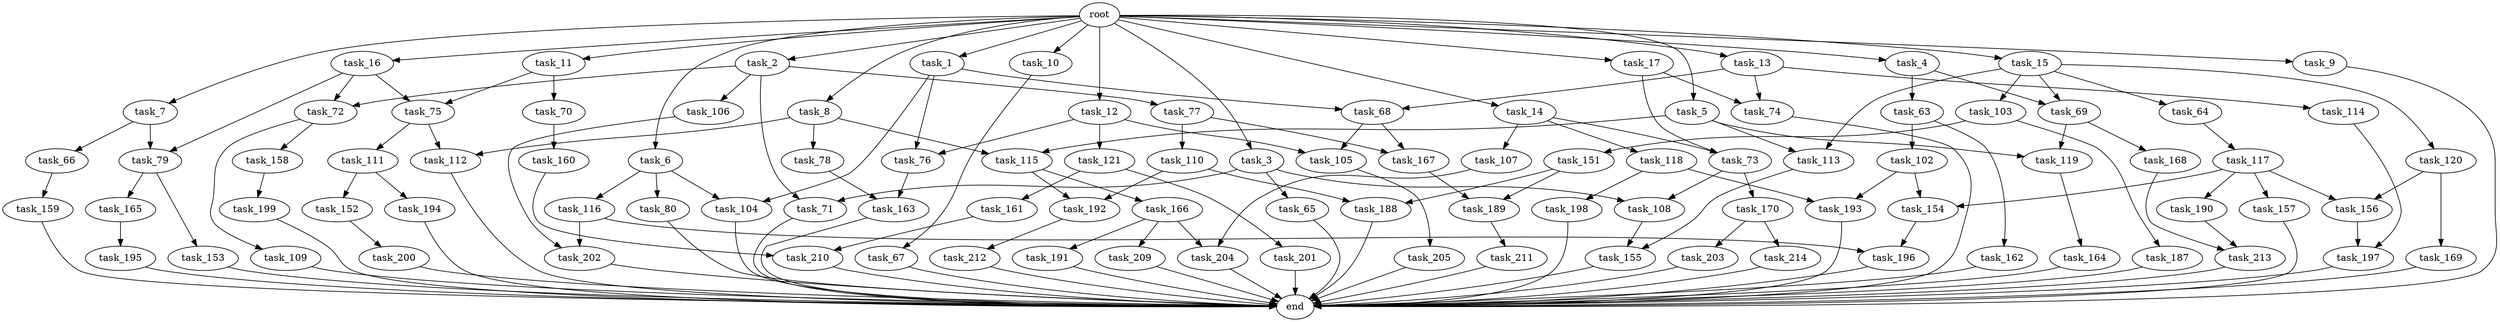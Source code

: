 digraph G {
  task_11 [size="2.048000"];
  task_204 [size="996432412.672000"];
  task_195 [size="841813590.016000"];
  task_64 [size="274877906.944000"];
  task_17 [size="2.048000"];
  task_190 [size="1717986918.400000"];
  task_15 [size="2.048000"];
  task_202 [size="1460288880.640000"];
  task_112 [size="1374389534.720000"];
  task_69 [size="1374389534.720000"];
  task_104 [size="309237645.312000"];
  task_209 [size="154618822.656000"];
  task_113 [size="1116691496.960000"];
  task_189 [size="773094113.280000"];
  task_199 [size="154618822.656000"];
  task_73 [size="2491081031.680000"];
  task_197 [size="704374636.544000"];
  task_67 [size="68719476.736000"];
  task_109 [size="618475290.624000"];
  task_7 [size="2.048000"];
  task_79 [size="2010044694.528000"];
  task_214 [size="274877906.944000"];
  task_157 [size="1717986918.400000"];
  task_205 [size="1717986918.400000"];
  task_115 [size="1941325217.792000"];
  end [size="0.000000"];
  task_192 [size="3109556322.304000"];
  task_203 [size="274877906.944000"];
  task_63 [size="1099511627.776000"];
  task_188 [size="2336462209.024000"];
  task_119 [size="1271310319.616000"];
  task_107 [size="1391569403.904000"];
  task_72 [size="1546188226.560000"];
  task_196 [size="687194767.360000"];
  task_118 [size="1391569403.904000"];
  task_121 [size="429496729.600000"];
  task_105 [size="498216206.336000"];
  task_198 [size="1391569403.904000"];
  task_80 [size="154618822.656000"];
  task_170 [size="154618822.656000"];
  task_14 [size="2.048000"];
  task_187 [size="429496729.600000"];
  task_153 [size="274877906.944000"];
  task_108 [size="584115552.256000"];
  task_158 [size="618475290.624000"];
  task_9 [size="2.048000"];
  task_8 [size="2.048000"];
  task_75 [size="3109556322.304000"];
  root [size="0.000000"];
  task_191 [size="154618822.656000"];
  task_212 [size="68719476.736000"];
  task_161 [size="429496729.600000"];
  task_165 [size="274877906.944000"];
  task_4 [size="2.048000"];
  task_70 [size="1717986918.400000"];
  task_65 [size="429496729.600000"];
  task_78 [size="1099511627.776000"];
  task_13 [size="2.048000"];
  task_194 [size="274877906.944000"];
  task_66 [size="618475290.624000"];
  task_120 [size="274877906.944000"];
  task_5 [size="2.048000"];
  task_169 [size="429496729.600000"];
  task_168 [size="429496729.600000"];
  task_164 [size="1391569403.904000"];
  task_154 [size="2559800508.416000"];
  task_200 [size="154618822.656000"];
  task_6 [size="2.048000"];
  task_116 [size="154618822.656000"];
  task_16 [size="2.048000"];
  task_201 [size="429496729.600000"];
  task_152 [size="274877906.944000"];
  task_106 [size="154618822.656000"];
  task_3 [size="2.048000"];
  task_117 [size="154618822.656000"];
  task_213 [size="223338299.392000"];
  task_155 [size="1460288880.640000"];
  task_166 [size="1391569403.904000"];
  task_10 [size="2.048000"];
  task_110 [size="618475290.624000"];
  task_193 [size="2233382993.920000"];
  task_74 [size="2199023255.552000"];
  task_103 [size="274877906.944000"];
  task_160 [size="1391569403.904000"];
  task_1 [size="2.048000"];
  task_159 [size="1099511627.776000"];
  task_151 [size="429496729.600000"];
  task_156 [size="2147483648.000000"];
  task_210 [size="687194767.360000"];
  task_68 [size="1254130450.432000"];
  task_2 [size="2.048000"];
  task_71 [size="584115552.256000"];
  task_114 [size="1099511627.776000"];
  task_12 [size="2.048000"];
  task_111 [size="274877906.944000"];
  task_167 [size="687194767.360000"];
  task_163 [size="1460288880.640000"];
  task_102 [size="1099511627.776000"];
  task_211 [size="1391569403.904000"];
  task_162 [size="1099511627.776000"];
  task_77 [size="154618822.656000"];
  task_76 [size="584115552.256000"];

  task_11 -> task_75 [size="838860800.000000"];
  task_11 -> task_70 [size="838860800.000000"];
  task_204 -> end [size="1.000000"];
  task_195 -> end [size="1.000000"];
  task_64 -> task_117 [size="75497472.000000"];
  task_17 -> task_73 [size="536870912.000000"];
  task_17 -> task_74 [size="536870912.000000"];
  task_190 -> task_213 [size="33554432.000000"];
  task_15 -> task_113 [size="134217728.000000"];
  task_15 -> task_69 [size="134217728.000000"];
  task_15 -> task_103 [size="134217728.000000"];
  task_15 -> task_120 [size="134217728.000000"];
  task_15 -> task_64 [size="134217728.000000"];
  task_202 -> end [size="1.000000"];
  task_112 -> end [size="1.000000"];
  task_69 -> task_119 [size="209715200.000000"];
  task_69 -> task_168 [size="209715200.000000"];
  task_104 -> end [size="1.000000"];
  task_209 -> end [size="1.000000"];
  task_113 -> task_155 [size="411041792.000000"];
  task_189 -> task_211 [size="679477248.000000"];
  task_199 -> end [size="1.000000"];
  task_73 -> task_108 [size="75497472.000000"];
  task_73 -> task_170 [size="75497472.000000"];
  task_197 -> end [size="1.000000"];
  task_67 -> end [size="1.000000"];
  task_109 -> end [size="1.000000"];
  task_7 -> task_66 [size="301989888.000000"];
  task_7 -> task_79 [size="301989888.000000"];
  task_79 -> task_165 [size="134217728.000000"];
  task_79 -> task_153 [size="134217728.000000"];
  task_214 -> end [size="1.000000"];
  task_157 -> end [size="1.000000"];
  task_205 -> end [size="1.000000"];
  task_115 -> task_166 [size="679477248.000000"];
  task_115 -> task_192 [size="679477248.000000"];
  task_192 -> task_212 [size="33554432.000000"];
  task_203 -> end [size="1.000000"];
  task_63 -> task_162 [size="536870912.000000"];
  task_63 -> task_102 [size="536870912.000000"];
  task_188 -> end [size="1.000000"];
  task_119 -> task_164 [size="679477248.000000"];
  task_107 -> task_204 [size="411041792.000000"];
  task_72 -> task_109 [size="301989888.000000"];
  task_72 -> task_158 [size="301989888.000000"];
  task_196 -> end [size="1.000000"];
  task_118 -> task_198 [size="679477248.000000"];
  task_118 -> task_193 [size="679477248.000000"];
  task_121 -> task_201 [size="209715200.000000"];
  task_121 -> task_161 [size="209715200.000000"];
  task_105 -> task_205 [size="838860800.000000"];
  task_198 -> end [size="1.000000"];
  task_80 -> end [size="1.000000"];
  task_170 -> task_214 [size="134217728.000000"];
  task_170 -> task_203 [size="134217728.000000"];
  task_14 -> task_73 [size="679477248.000000"];
  task_14 -> task_107 [size="679477248.000000"];
  task_14 -> task_118 [size="679477248.000000"];
  task_187 -> end [size="1.000000"];
  task_153 -> end [size="1.000000"];
  task_108 -> task_155 [size="301989888.000000"];
  task_158 -> task_199 [size="75497472.000000"];
  task_9 -> end [size="1.000000"];
  task_8 -> task_78 [size="536870912.000000"];
  task_8 -> task_115 [size="536870912.000000"];
  task_8 -> task_112 [size="536870912.000000"];
  task_75 -> task_112 [size="134217728.000000"];
  task_75 -> task_111 [size="134217728.000000"];
  root -> task_15 [size="1.000000"];
  root -> task_16 [size="1.000000"];
  root -> task_5 [size="1.000000"];
  root -> task_11 [size="1.000000"];
  root -> task_3 [size="1.000000"];
  root -> task_12 [size="1.000000"];
  root -> task_8 [size="1.000000"];
  root -> task_6 [size="1.000000"];
  root -> task_17 [size="1.000000"];
  root -> task_7 [size="1.000000"];
  root -> task_1 [size="1.000000"];
  root -> task_4 [size="1.000000"];
  root -> task_2 [size="1.000000"];
  root -> task_13 [size="1.000000"];
  root -> task_14 [size="1.000000"];
  root -> task_9 [size="1.000000"];
  root -> task_10 [size="1.000000"];
  task_191 -> end [size="1.000000"];
  task_212 -> end [size="1.000000"];
  task_161 -> task_210 [size="301989888.000000"];
  task_165 -> task_195 [size="411041792.000000"];
  task_4 -> task_69 [size="536870912.000000"];
  task_4 -> task_63 [size="536870912.000000"];
  task_70 -> task_160 [size="679477248.000000"];
  task_65 -> end [size="1.000000"];
  task_78 -> task_163 [size="33554432.000000"];
  task_13 -> task_68 [size="536870912.000000"];
  task_13 -> task_74 [size="536870912.000000"];
  task_13 -> task_114 [size="536870912.000000"];
  task_194 -> end [size="1.000000"];
  task_66 -> task_159 [size="536870912.000000"];
  task_120 -> task_169 [size="209715200.000000"];
  task_120 -> task_156 [size="209715200.000000"];
  task_5 -> task_113 [size="411041792.000000"];
  task_5 -> task_119 [size="411041792.000000"];
  task_5 -> task_115 [size="411041792.000000"];
  task_169 -> end [size="1.000000"];
  task_168 -> task_213 [size="75497472.000000"];
  task_164 -> end [size="1.000000"];
  task_154 -> task_196 [size="33554432.000000"];
  task_200 -> end [size="1.000000"];
  task_6 -> task_104 [size="75497472.000000"];
  task_6 -> task_80 [size="75497472.000000"];
  task_6 -> task_116 [size="75497472.000000"];
  task_116 -> task_202 [size="301989888.000000"];
  task_116 -> task_196 [size="301989888.000000"];
  task_16 -> task_72 [size="679477248.000000"];
  task_16 -> task_79 [size="679477248.000000"];
  task_16 -> task_75 [size="679477248.000000"];
  task_201 -> end [size="1.000000"];
  task_152 -> task_200 [size="75497472.000000"];
  task_106 -> task_202 [size="411041792.000000"];
  task_3 -> task_65 [size="209715200.000000"];
  task_3 -> task_108 [size="209715200.000000"];
  task_3 -> task_71 [size="209715200.000000"];
  task_117 -> task_157 [size="838860800.000000"];
  task_117 -> task_156 [size="838860800.000000"];
  task_117 -> task_190 [size="838860800.000000"];
  task_117 -> task_154 [size="838860800.000000"];
  task_213 -> end [size="1.000000"];
  task_155 -> end [size="1.000000"];
  task_166 -> task_209 [size="75497472.000000"];
  task_166 -> task_191 [size="75497472.000000"];
  task_166 -> task_204 [size="75497472.000000"];
  task_10 -> task_67 [size="33554432.000000"];
  task_110 -> task_188 [size="838860800.000000"];
  task_110 -> task_192 [size="838860800.000000"];
  task_193 -> end [size="1.000000"];
  task_74 -> end [size="1.000000"];
  task_103 -> task_151 [size="209715200.000000"];
  task_103 -> task_187 [size="209715200.000000"];
  task_160 -> task_210 [size="33554432.000000"];
  task_1 -> task_68 [size="75497472.000000"];
  task_1 -> task_104 [size="75497472.000000"];
  task_1 -> task_76 [size="75497472.000000"];
  task_159 -> end [size="1.000000"];
  task_151 -> task_188 [size="301989888.000000"];
  task_151 -> task_189 [size="301989888.000000"];
  task_156 -> task_197 [size="134217728.000000"];
  task_210 -> end [size="1.000000"];
  task_68 -> task_167 [size="33554432.000000"];
  task_68 -> task_105 [size="33554432.000000"];
  task_2 -> task_72 [size="75497472.000000"];
  task_2 -> task_77 [size="75497472.000000"];
  task_2 -> task_106 [size="75497472.000000"];
  task_2 -> task_71 [size="75497472.000000"];
  task_71 -> end [size="1.000000"];
  task_114 -> task_197 [size="209715200.000000"];
  task_12 -> task_121 [size="209715200.000000"];
  task_12 -> task_105 [size="209715200.000000"];
  task_12 -> task_76 [size="209715200.000000"];
  task_111 -> task_152 [size="134217728.000000"];
  task_111 -> task_194 [size="134217728.000000"];
  task_167 -> task_189 [size="75497472.000000"];
  task_163 -> end [size="1.000000"];
  task_102 -> task_154 [size="411041792.000000"];
  task_102 -> task_193 [size="411041792.000000"];
  task_211 -> end [size="1.000000"];
  task_162 -> end [size="1.000000"];
  task_77 -> task_110 [size="301989888.000000"];
  task_77 -> task_167 [size="301989888.000000"];
  task_76 -> task_163 [size="679477248.000000"];
}
